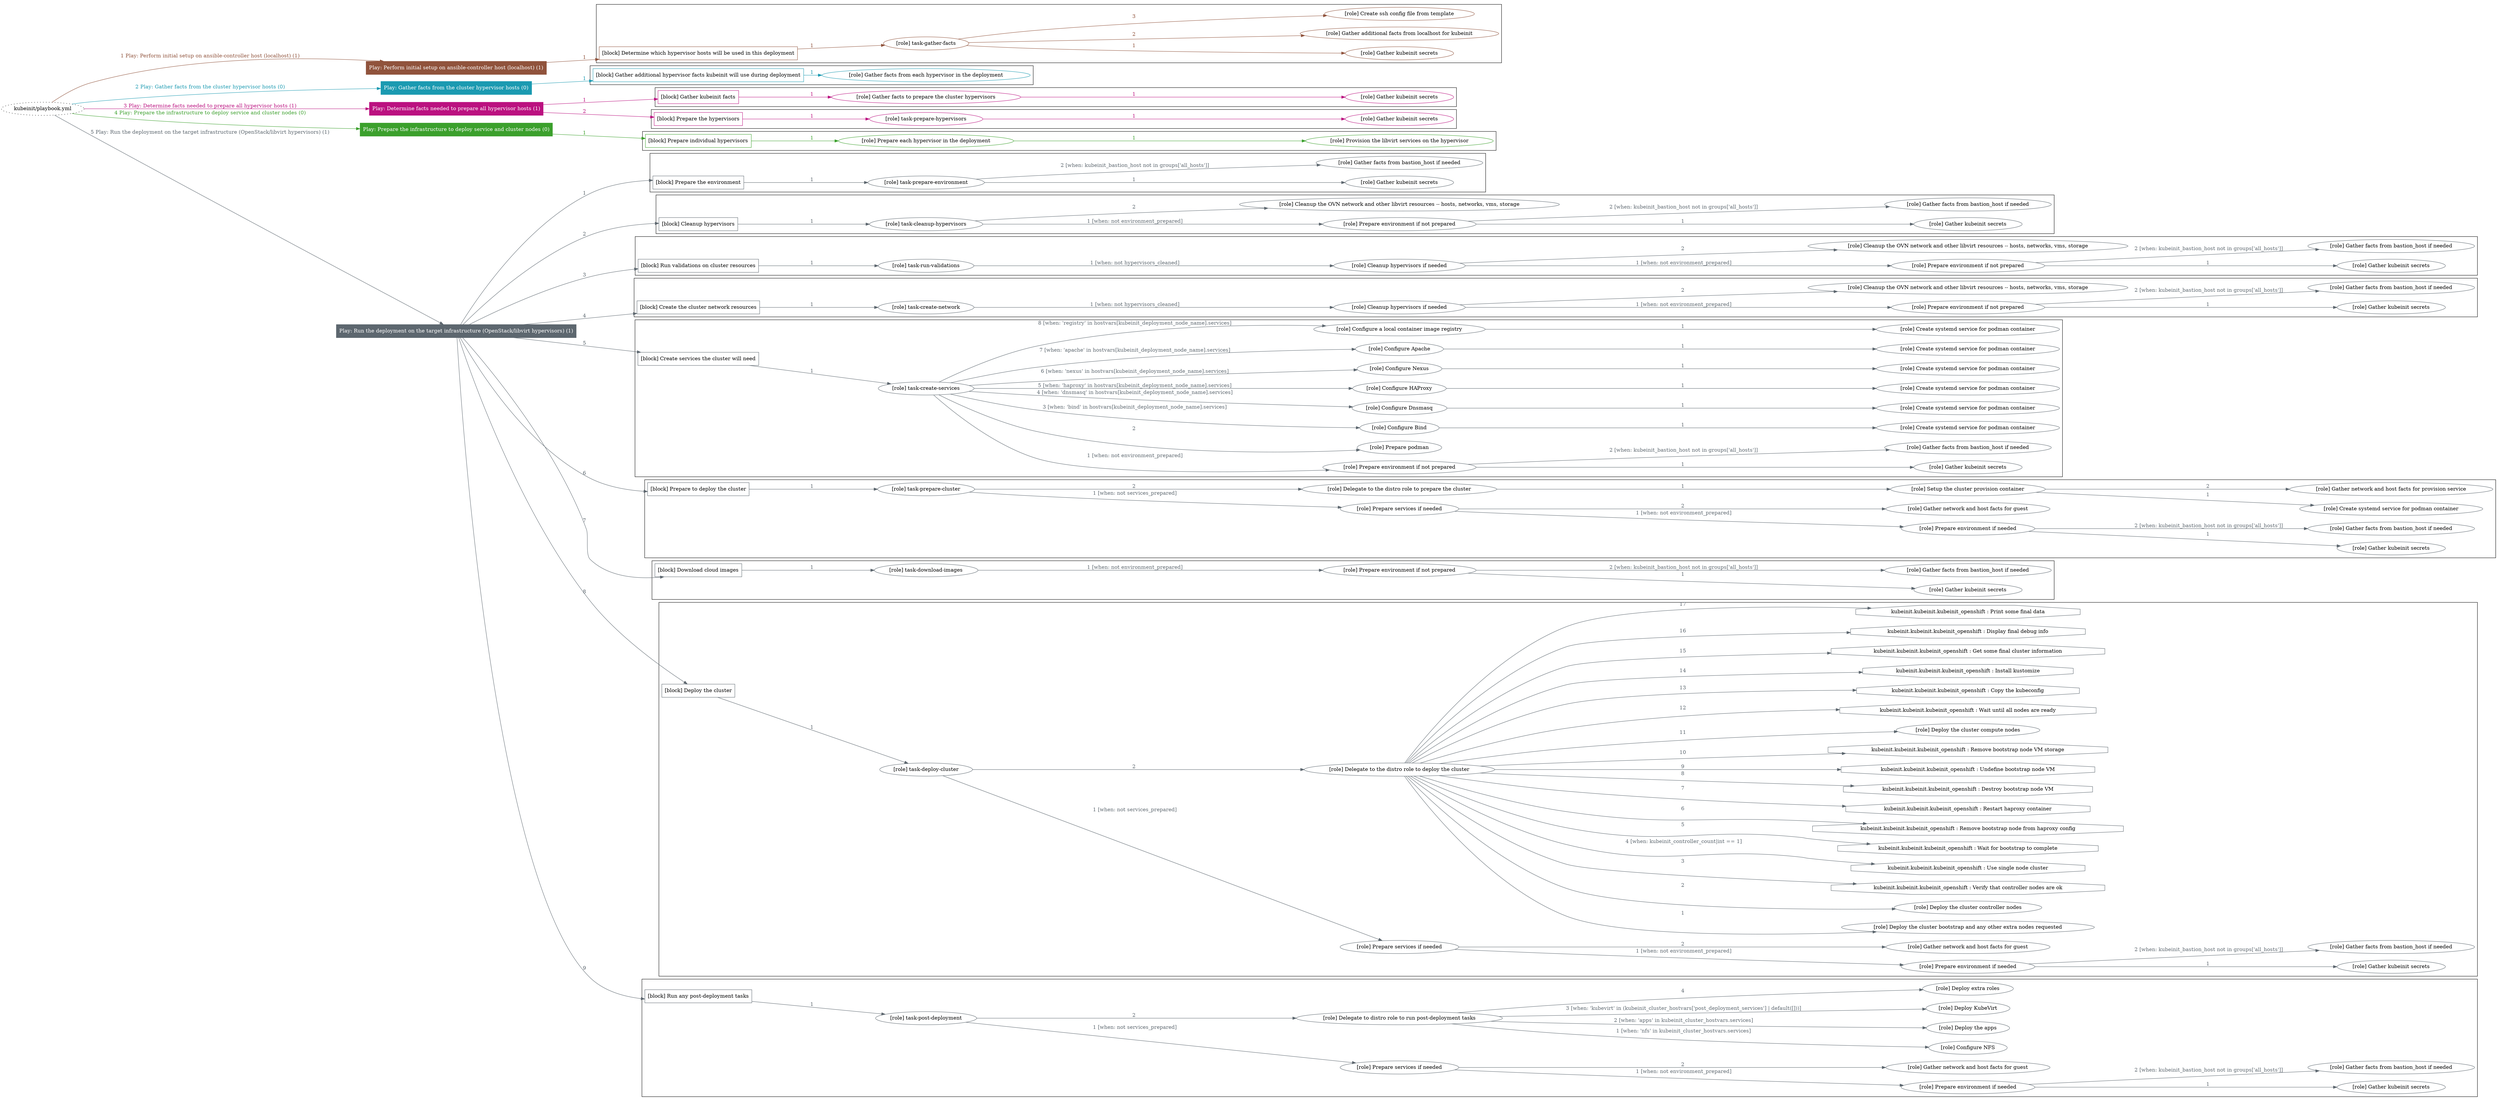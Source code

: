 digraph {
	graph [concentrate=true ordering=in rankdir=LR ratio=fill]
	edge [esep=5 sep=10]
	"kubeinit/playbook.yml" [URL="/home/runner/work/kubeinit/kubeinit/kubeinit/playbook.yml" id=playbook_227fbdc1 style=dotted]
	"kubeinit/playbook.yml" -> play_e413b04a [label="1 Play: Perform initial setup on ansible-controller host (localhost) (1)" color="#90533c" fontcolor="#90533c" id=edge_play_e413b04a labeltooltip="1 Play: Perform initial setup on ansible-controller host (localhost) (1)" tooltip="1 Play: Perform initial setup on ansible-controller host (localhost) (1)"]
	subgraph "Play: Perform initial setup on ansible-controller host (localhost) (1)" {
		play_e413b04a [label="Play: Perform initial setup on ansible-controller host (localhost) (1)" URL="/home/runner/work/kubeinit/kubeinit/kubeinit/playbook.yml" color="#90533c" fontcolor="#ffffff" id=play_e413b04a shape=box style=filled tooltip=localhost]
		play_e413b04a -> block_ab6acce7 [label=1 color="#90533c" fontcolor="#90533c" id=edge_block_ab6acce7 labeltooltip=1 tooltip=1]
		subgraph cluster_block_ab6acce7 {
			block_ab6acce7 [label="[block] Determine which hypervisor hosts will be used in this deployment" URL="/home/runner/work/kubeinit/kubeinit/kubeinit/playbook.yml" color="#90533c" id=block_ab6acce7 labeltooltip="Determine which hypervisor hosts will be used in this deployment" shape=box tooltip="Determine which hypervisor hosts will be used in this deployment"]
			block_ab6acce7 -> role_35bc90d8 [label="1 " color="#90533c" fontcolor="#90533c" id=edge_role_35bc90d8 labeltooltip="1 " tooltip="1 "]
			subgraph "task-gather-facts" {
				role_35bc90d8 [label="[role] task-gather-facts" URL="/home/runner/work/kubeinit/kubeinit/kubeinit/playbook.yml" color="#90533c" id=role_35bc90d8 tooltip="task-gather-facts"]
				role_35bc90d8 -> role_0b58fccf [label="1 " color="#90533c" fontcolor="#90533c" id=edge_role_0b58fccf labeltooltip="1 " tooltip="1 "]
				subgraph "Gather kubeinit secrets" {
					role_0b58fccf [label="[role] Gather kubeinit secrets" URL="/home/runner/.ansible/collections/ansible_collections/kubeinit/kubeinit/roles/kubeinit_prepare/tasks/build_hypervisors_group.yml" color="#90533c" id=role_0b58fccf tooltip="Gather kubeinit secrets"]
				}
				role_35bc90d8 -> role_c66c34bf [label="2 " color="#90533c" fontcolor="#90533c" id=edge_role_c66c34bf labeltooltip="2 " tooltip="2 "]
				subgraph "Gather additional facts from localhost for kubeinit" {
					role_c66c34bf [label="[role] Gather additional facts from localhost for kubeinit" URL="/home/runner/.ansible/collections/ansible_collections/kubeinit/kubeinit/roles/kubeinit_prepare/tasks/build_hypervisors_group.yml" color="#90533c" id=role_c66c34bf tooltip="Gather additional facts from localhost for kubeinit"]
				}
				role_35bc90d8 -> role_68f49c54 [label="3 " color="#90533c" fontcolor="#90533c" id=edge_role_68f49c54 labeltooltip="3 " tooltip="3 "]
				subgraph "Create ssh config file from template" {
					role_68f49c54 [label="[role] Create ssh config file from template" URL="/home/runner/.ansible/collections/ansible_collections/kubeinit/kubeinit/roles/kubeinit_prepare/tasks/build_hypervisors_group.yml" color="#90533c" id=role_68f49c54 tooltip="Create ssh config file from template"]
				}
			}
		}
	}
	"kubeinit/playbook.yml" -> play_0fd1bd2c [label="2 Play: Gather facts from the cluster hypervisor hosts (0)" color="#1b9ab1" fontcolor="#1b9ab1" id=edge_play_0fd1bd2c labeltooltip="2 Play: Gather facts from the cluster hypervisor hosts (0)" tooltip="2 Play: Gather facts from the cluster hypervisor hosts (0)"]
	subgraph "Play: Gather facts from the cluster hypervisor hosts (0)" {
		play_0fd1bd2c [label="Play: Gather facts from the cluster hypervisor hosts (0)" URL="/home/runner/work/kubeinit/kubeinit/kubeinit/playbook.yml" color="#1b9ab1" fontcolor="#ffffff" id=play_0fd1bd2c shape=box style=filled tooltip="Play: Gather facts from the cluster hypervisor hosts (0)"]
		play_0fd1bd2c -> block_39a548b7 [label=1 color="#1b9ab1" fontcolor="#1b9ab1" id=edge_block_39a548b7 labeltooltip=1 tooltip=1]
		subgraph cluster_block_39a548b7 {
			block_39a548b7 [label="[block] Gather additional hypervisor facts kubeinit will use during deployment" URL="/home/runner/work/kubeinit/kubeinit/kubeinit/playbook.yml" color="#1b9ab1" id=block_39a548b7 labeltooltip="Gather additional hypervisor facts kubeinit will use during deployment" shape=box tooltip="Gather additional hypervisor facts kubeinit will use during deployment"]
			block_39a548b7 -> role_f97c8c2d [label="1 " color="#1b9ab1" fontcolor="#1b9ab1" id=edge_role_f97c8c2d labeltooltip="1 " tooltip="1 "]
			subgraph "Gather facts from each hypervisor in the deployment" {
				role_f97c8c2d [label="[role] Gather facts from each hypervisor in the deployment" URL="/home/runner/work/kubeinit/kubeinit/kubeinit/playbook.yml" color="#1b9ab1" id=role_f97c8c2d tooltip="Gather facts from each hypervisor in the deployment"]
			}
		}
	}
	"kubeinit/playbook.yml" -> play_d9fb5be8 [label="3 Play: Determine facts needed to prepare all hypervisor hosts (1)" color="#bb1180" fontcolor="#bb1180" id=edge_play_d9fb5be8 labeltooltip="3 Play: Determine facts needed to prepare all hypervisor hosts (1)" tooltip="3 Play: Determine facts needed to prepare all hypervisor hosts (1)"]
	subgraph "Play: Determine facts needed to prepare all hypervisor hosts (1)" {
		play_d9fb5be8 [label="Play: Determine facts needed to prepare all hypervisor hosts (1)" URL="/home/runner/work/kubeinit/kubeinit/kubeinit/playbook.yml" color="#bb1180" fontcolor="#ffffff" id=play_d9fb5be8 shape=box style=filled tooltip=localhost]
		play_d9fb5be8 -> block_b47b6a6d [label=1 color="#bb1180" fontcolor="#bb1180" id=edge_block_b47b6a6d labeltooltip=1 tooltip=1]
		subgraph cluster_block_b47b6a6d {
			block_b47b6a6d [label="[block] Gather kubeinit facts" URL="/home/runner/work/kubeinit/kubeinit/kubeinit/playbook.yml" color="#bb1180" id=block_b47b6a6d labeltooltip="Gather kubeinit facts" shape=box tooltip="Gather kubeinit facts"]
			block_b47b6a6d -> role_b237c9c2 [label="1 " color="#bb1180" fontcolor="#bb1180" id=edge_role_b237c9c2 labeltooltip="1 " tooltip="1 "]
			subgraph "Gather facts to prepare the cluster hypervisors" {
				role_b237c9c2 [label="[role] Gather facts to prepare the cluster hypervisors" URL="/home/runner/work/kubeinit/kubeinit/kubeinit/playbook.yml" color="#bb1180" id=role_b237c9c2 tooltip="Gather facts to prepare the cluster hypervisors"]
				role_b237c9c2 -> role_1ef8b5c4 [label="1 " color="#bb1180" fontcolor="#bb1180" id=edge_role_1ef8b5c4 labeltooltip="1 " tooltip="1 "]
				subgraph "Gather kubeinit secrets" {
					role_1ef8b5c4 [label="[role] Gather kubeinit secrets" URL="/home/runner/.ansible/collections/ansible_collections/kubeinit/kubeinit/roles/kubeinit_prepare/tasks/gather_kubeinit_facts.yml" color="#bb1180" id=role_1ef8b5c4 tooltip="Gather kubeinit secrets"]
				}
			}
		}
		play_d9fb5be8 -> block_770cb646 [label=2 color="#bb1180" fontcolor="#bb1180" id=edge_block_770cb646 labeltooltip=2 tooltip=2]
		subgraph cluster_block_770cb646 {
			block_770cb646 [label="[block] Prepare the hypervisors" URL="/home/runner/work/kubeinit/kubeinit/kubeinit/playbook.yml" color="#bb1180" id=block_770cb646 labeltooltip="Prepare the hypervisors" shape=box tooltip="Prepare the hypervisors"]
			block_770cb646 -> role_9e2f880f [label="1 " color="#bb1180" fontcolor="#bb1180" id=edge_role_9e2f880f labeltooltip="1 " tooltip="1 "]
			subgraph "task-prepare-hypervisors" {
				role_9e2f880f [label="[role] task-prepare-hypervisors" URL="/home/runner/work/kubeinit/kubeinit/kubeinit/playbook.yml" color="#bb1180" id=role_9e2f880f tooltip="task-prepare-hypervisors"]
				role_9e2f880f -> role_998ba452 [label="1 " color="#bb1180" fontcolor="#bb1180" id=edge_role_998ba452 labeltooltip="1 " tooltip="1 "]
				subgraph "Gather kubeinit secrets" {
					role_998ba452 [label="[role] Gather kubeinit secrets" URL="/home/runner/.ansible/collections/ansible_collections/kubeinit/kubeinit/roles/kubeinit_prepare/tasks/gather_kubeinit_facts.yml" color="#bb1180" id=role_998ba452 tooltip="Gather kubeinit secrets"]
				}
			}
		}
	}
	"kubeinit/playbook.yml" -> play_73b1bde6 [label="4 Play: Prepare the infrastructure to deploy service and cluster nodes (0)" color="#3ba02c" fontcolor="#3ba02c" id=edge_play_73b1bde6 labeltooltip="4 Play: Prepare the infrastructure to deploy service and cluster nodes (0)" tooltip="4 Play: Prepare the infrastructure to deploy service and cluster nodes (0)"]
	subgraph "Play: Prepare the infrastructure to deploy service and cluster nodes (0)" {
		play_73b1bde6 [label="Play: Prepare the infrastructure to deploy service and cluster nodes (0)" URL="/home/runner/work/kubeinit/kubeinit/kubeinit/playbook.yml" color="#3ba02c" fontcolor="#ffffff" id=play_73b1bde6 shape=box style=filled tooltip="Play: Prepare the infrastructure to deploy service and cluster nodes (0)"]
		play_73b1bde6 -> block_6f51eeed [label=1 color="#3ba02c" fontcolor="#3ba02c" id=edge_block_6f51eeed labeltooltip=1 tooltip=1]
		subgraph cluster_block_6f51eeed {
			block_6f51eeed [label="[block] Prepare individual hypervisors" URL="/home/runner/work/kubeinit/kubeinit/kubeinit/playbook.yml" color="#3ba02c" id=block_6f51eeed labeltooltip="Prepare individual hypervisors" shape=box tooltip="Prepare individual hypervisors"]
			block_6f51eeed -> role_8f62854b [label="1 " color="#3ba02c" fontcolor="#3ba02c" id=edge_role_8f62854b labeltooltip="1 " tooltip="1 "]
			subgraph "Prepare each hypervisor in the deployment" {
				role_8f62854b [label="[role] Prepare each hypervisor in the deployment" URL="/home/runner/work/kubeinit/kubeinit/kubeinit/playbook.yml" color="#3ba02c" id=role_8f62854b tooltip="Prepare each hypervisor in the deployment"]
				role_8f62854b -> role_c379f13a [label="1 " color="#3ba02c" fontcolor="#3ba02c" id=edge_role_c379f13a labeltooltip="1 " tooltip="1 "]
				subgraph "Provision the libvirt services on the hypervisor" {
					role_c379f13a [label="[role] Provision the libvirt services on the hypervisor" URL="/home/runner/.ansible/collections/ansible_collections/kubeinit/kubeinit/roles/kubeinit_prepare/tasks/prepare_hypervisor.yml" color="#3ba02c" id=role_c379f13a tooltip="Provision the libvirt services on the hypervisor"]
				}
			}
		}
	}
	"kubeinit/playbook.yml" -> play_1daec3b2 [label="5 Play: Run the deployment on the target infrastructure (OpenStack/libvirt hypervisors) (1)" color="#5d676f" fontcolor="#5d676f" id=edge_play_1daec3b2 labeltooltip="5 Play: Run the deployment on the target infrastructure (OpenStack/libvirt hypervisors) (1)" tooltip="5 Play: Run the deployment on the target infrastructure (OpenStack/libvirt hypervisors) (1)"]
	subgraph "Play: Run the deployment on the target infrastructure (OpenStack/libvirt hypervisors) (1)" {
		play_1daec3b2 [label="Play: Run the deployment on the target infrastructure (OpenStack/libvirt hypervisors) (1)" URL="/home/runner/work/kubeinit/kubeinit/kubeinit/playbook.yml" color="#5d676f" fontcolor="#ffffff" id=play_1daec3b2 shape=box style=filled tooltip=localhost]
		play_1daec3b2 -> block_c1528743 [label=1 color="#5d676f" fontcolor="#5d676f" id=edge_block_c1528743 labeltooltip=1 tooltip=1]
		subgraph cluster_block_c1528743 {
			block_c1528743 [label="[block] Prepare the environment" URL="/home/runner/work/kubeinit/kubeinit/kubeinit/playbook.yml" color="#5d676f" id=block_c1528743 labeltooltip="Prepare the environment" shape=box tooltip="Prepare the environment"]
			block_c1528743 -> role_fd0b6674 [label="1 " color="#5d676f" fontcolor="#5d676f" id=edge_role_fd0b6674 labeltooltip="1 " tooltip="1 "]
			subgraph "task-prepare-environment" {
				role_fd0b6674 [label="[role] task-prepare-environment" URL="/home/runner/work/kubeinit/kubeinit/kubeinit/playbook.yml" color="#5d676f" id=role_fd0b6674 tooltip="task-prepare-environment"]
				role_fd0b6674 -> role_b05a0c28 [label="1 " color="#5d676f" fontcolor="#5d676f" id=edge_role_b05a0c28 labeltooltip="1 " tooltip="1 "]
				subgraph "Gather kubeinit secrets" {
					role_b05a0c28 [label="[role] Gather kubeinit secrets" URL="/home/runner/.ansible/collections/ansible_collections/kubeinit/kubeinit/roles/kubeinit_prepare/tasks/gather_kubeinit_facts.yml" color="#5d676f" id=role_b05a0c28 tooltip="Gather kubeinit secrets"]
				}
				role_fd0b6674 -> role_5b414684 [label="2 [when: kubeinit_bastion_host not in groups['all_hosts']]" color="#5d676f" fontcolor="#5d676f" id=edge_role_5b414684 labeltooltip="2 [when: kubeinit_bastion_host not in groups['all_hosts']]" tooltip="2 [when: kubeinit_bastion_host not in groups['all_hosts']]"]
				subgraph "Gather facts from bastion_host if needed" {
					role_5b414684 [label="[role] Gather facts from bastion_host if needed" URL="/home/runner/.ansible/collections/ansible_collections/kubeinit/kubeinit/roles/kubeinit_prepare/tasks/main.yml" color="#5d676f" id=role_5b414684 tooltip="Gather facts from bastion_host if needed"]
				}
			}
		}
		play_1daec3b2 -> block_2a4004e1 [label=2 color="#5d676f" fontcolor="#5d676f" id=edge_block_2a4004e1 labeltooltip=2 tooltip=2]
		subgraph cluster_block_2a4004e1 {
			block_2a4004e1 [label="[block] Cleanup hypervisors" URL="/home/runner/work/kubeinit/kubeinit/kubeinit/playbook.yml" color="#5d676f" id=block_2a4004e1 labeltooltip="Cleanup hypervisors" shape=box tooltip="Cleanup hypervisors"]
			block_2a4004e1 -> role_66b7987f [label="1 " color="#5d676f" fontcolor="#5d676f" id=edge_role_66b7987f labeltooltip="1 " tooltip="1 "]
			subgraph "task-cleanup-hypervisors" {
				role_66b7987f [label="[role] task-cleanup-hypervisors" URL="/home/runner/work/kubeinit/kubeinit/kubeinit/playbook.yml" color="#5d676f" id=role_66b7987f tooltip="task-cleanup-hypervisors"]
				role_66b7987f -> role_cf3889be [label="1 [when: not environment_prepared]" color="#5d676f" fontcolor="#5d676f" id=edge_role_cf3889be labeltooltip="1 [when: not environment_prepared]" tooltip="1 [when: not environment_prepared]"]
				subgraph "Prepare environment if not prepared" {
					role_cf3889be [label="[role] Prepare environment if not prepared" URL="/home/runner/.ansible/collections/ansible_collections/kubeinit/kubeinit/roles/kubeinit_libvirt/tasks/cleanup_hypervisors.yml" color="#5d676f" id=role_cf3889be tooltip="Prepare environment if not prepared"]
					role_cf3889be -> role_e86301a3 [label="1 " color="#5d676f" fontcolor="#5d676f" id=edge_role_e86301a3 labeltooltip="1 " tooltip="1 "]
					subgraph "Gather kubeinit secrets" {
						role_e86301a3 [label="[role] Gather kubeinit secrets" URL="/home/runner/.ansible/collections/ansible_collections/kubeinit/kubeinit/roles/kubeinit_prepare/tasks/gather_kubeinit_facts.yml" color="#5d676f" id=role_e86301a3 tooltip="Gather kubeinit secrets"]
					}
					role_cf3889be -> role_45b3df8c [label="2 [when: kubeinit_bastion_host not in groups['all_hosts']]" color="#5d676f" fontcolor="#5d676f" id=edge_role_45b3df8c labeltooltip="2 [when: kubeinit_bastion_host not in groups['all_hosts']]" tooltip="2 [when: kubeinit_bastion_host not in groups['all_hosts']]"]
					subgraph "Gather facts from bastion_host if needed" {
						role_45b3df8c [label="[role] Gather facts from bastion_host if needed" URL="/home/runner/.ansible/collections/ansible_collections/kubeinit/kubeinit/roles/kubeinit_prepare/tasks/main.yml" color="#5d676f" id=role_45b3df8c tooltip="Gather facts from bastion_host if needed"]
					}
				}
				role_66b7987f -> role_397f451f [label="2 " color="#5d676f" fontcolor="#5d676f" id=edge_role_397f451f labeltooltip="2 " tooltip="2 "]
				subgraph "Cleanup the OVN network and other libvirt resources -- hosts, networks, vms, storage" {
					role_397f451f [label="[role] Cleanup the OVN network and other libvirt resources -- hosts, networks, vms, storage" URL="/home/runner/.ansible/collections/ansible_collections/kubeinit/kubeinit/roles/kubeinit_libvirt/tasks/cleanup_hypervisors.yml" color="#5d676f" id=role_397f451f tooltip="Cleanup the OVN network and other libvirt resources -- hosts, networks, vms, storage"]
				}
			}
		}
		play_1daec3b2 -> block_2506b4f3 [label=3 color="#5d676f" fontcolor="#5d676f" id=edge_block_2506b4f3 labeltooltip=3 tooltip=3]
		subgraph cluster_block_2506b4f3 {
			block_2506b4f3 [label="[block] Run validations on cluster resources" URL="/home/runner/work/kubeinit/kubeinit/kubeinit/playbook.yml" color="#5d676f" id=block_2506b4f3 labeltooltip="Run validations on cluster resources" shape=box tooltip="Run validations on cluster resources"]
			block_2506b4f3 -> role_a3e1e136 [label="1 " color="#5d676f" fontcolor="#5d676f" id=edge_role_a3e1e136 labeltooltip="1 " tooltip="1 "]
			subgraph "task-run-validations" {
				role_a3e1e136 [label="[role] task-run-validations" URL="/home/runner/work/kubeinit/kubeinit/kubeinit/playbook.yml" color="#5d676f" id=role_a3e1e136 tooltip="task-run-validations"]
				role_a3e1e136 -> role_4b3f60f8 [label="1 [when: not hypervisors_cleaned]" color="#5d676f" fontcolor="#5d676f" id=edge_role_4b3f60f8 labeltooltip="1 [when: not hypervisors_cleaned]" tooltip="1 [when: not hypervisors_cleaned]"]
				subgraph "Cleanup hypervisors if needed" {
					role_4b3f60f8 [label="[role] Cleanup hypervisors if needed" URL="/home/runner/.ansible/collections/ansible_collections/kubeinit/kubeinit/roles/kubeinit_validations/tasks/main.yml" color="#5d676f" id=role_4b3f60f8 tooltip="Cleanup hypervisors if needed"]
					role_4b3f60f8 -> role_e73ab9e8 [label="1 [when: not environment_prepared]" color="#5d676f" fontcolor="#5d676f" id=edge_role_e73ab9e8 labeltooltip="1 [when: not environment_prepared]" tooltip="1 [when: not environment_prepared]"]
					subgraph "Prepare environment if not prepared" {
						role_e73ab9e8 [label="[role] Prepare environment if not prepared" URL="/home/runner/.ansible/collections/ansible_collections/kubeinit/kubeinit/roles/kubeinit_libvirt/tasks/cleanup_hypervisors.yml" color="#5d676f" id=role_e73ab9e8 tooltip="Prepare environment if not prepared"]
						role_e73ab9e8 -> role_f567a179 [label="1 " color="#5d676f" fontcolor="#5d676f" id=edge_role_f567a179 labeltooltip="1 " tooltip="1 "]
						subgraph "Gather kubeinit secrets" {
							role_f567a179 [label="[role] Gather kubeinit secrets" URL="/home/runner/.ansible/collections/ansible_collections/kubeinit/kubeinit/roles/kubeinit_prepare/tasks/gather_kubeinit_facts.yml" color="#5d676f" id=role_f567a179 tooltip="Gather kubeinit secrets"]
						}
						role_e73ab9e8 -> role_049ec93e [label="2 [when: kubeinit_bastion_host not in groups['all_hosts']]" color="#5d676f" fontcolor="#5d676f" id=edge_role_049ec93e labeltooltip="2 [when: kubeinit_bastion_host not in groups['all_hosts']]" tooltip="2 [when: kubeinit_bastion_host not in groups['all_hosts']]"]
						subgraph "Gather facts from bastion_host if needed" {
							role_049ec93e [label="[role] Gather facts from bastion_host if needed" URL="/home/runner/.ansible/collections/ansible_collections/kubeinit/kubeinit/roles/kubeinit_prepare/tasks/main.yml" color="#5d676f" id=role_049ec93e tooltip="Gather facts from bastion_host if needed"]
						}
					}
					role_4b3f60f8 -> role_a6073fe3 [label="2 " color="#5d676f" fontcolor="#5d676f" id=edge_role_a6073fe3 labeltooltip="2 " tooltip="2 "]
					subgraph "Cleanup the OVN network and other libvirt resources -- hosts, networks, vms, storage" {
						role_a6073fe3 [label="[role] Cleanup the OVN network and other libvirt resources -- hosts, networks, vms, storage" URL="/home/runner/.ansible/collections/ansible_collections/kubeinit/kubeinit/roles/kubeinit_libvirt/tasks/cleanup_hypervisors.yml" color="#5d676f" id=role_a6073fe3 tooltip="Cleanup the OVN network and other libvirt resources -- hosts, networks, vms, storage"]
					}
				}
			}
		}
		play_1daec3b2 -> block_c454c2ac [label=4 color="#5d676f" fontcolor="#5d676f" id=edge_block_c454c2ac labeltooltip=4 tooltip=4]
		subgraph cluster_block_c454c2ac {
			block_c454c2ac [label="[block] Create the cluster network resources" URL="/home/runner/work/kubeinit/kubeinit/kubeinit/playbook.yml" color="#5d676f" id=block_c454c2ac labeltooltip="Create the cluster network resources" shape=box tooltip="Create the cluster network resources"]
			block_c454c2ac -> role_d95c8d7e [label="1 " color="#5d676f" fontcolor="#5d676f" id=edge_role_d95c8d7e labeltooltip="1 " tooltip="1 "]
			subgraph "task-create-network" {
				role_d95c8d7e [label="[role] task-create-network" URL="/home/runner/work/kubeinit/kubeinit/kubeinit/playbook.yml" color="#5d676f" id=role_d95c8d7e tooltip="task-create-network"]
				role_d95c8d7e -> role_698d223d [label="1 [when: not hypervisors_cleaned]" color="#5d676f" fontcolor="#5d676f" id=edge_role_698d223d labeltooltip="1 [when: not hypervisors_cleaned]" tooltip="1 [when: not hypervisors_cleaned]"]
				subgraph "Cleanup hypervisors if needed" {
					role_698d223d [label="[role] Cleanup hypervisors if needed" URL="/home/runner/.ansible/collections/ansible_collections/kubeinit/kubeinit/roles/kubeinit_libvirt/tasks/create_network.yml" color="#5d676f" id=role_698d223d tooltip="Cleanup hypervisors if needed"]
					role_698d223d -> role_3002c353 [label="1 [when: not environment_prepared]" color="#5d676f" fontcolor="#5d676f" id=edge_role_3002c353 labeltooltip="1 [when: not environment_prepared]" tooltip="1 [when: not environment_prepared]"]
					subgraph "Prepare environment if not prepared" {
						role_3002c353 [label="[role] Prepare environment if not prepared" URL="/home/runner/.ansible/collections/ansible_collections/kubeinit/kubeinit/roles/kubeinit_libvirt/tasks/cleanup_hypervisors.yml" color="#5d676f" id=role_3002c353 tooltip="Prepare environment if not prepared"]
						role_3002c353 -> role_ca07ba7d [label="1 " color="#5d676f" fontcolor="#5d676f" id=edge_role_ca07ba7d labeltooltip="1 " tooltip="1 "]
						subgraph "Gather kubeinit secrets" {
							role_ca07ba7d [label="[role] Gather kubeinit secrets" URL="/home/runner/.ansible/collections/ansible_collections/kubeinit/kubeinit/roles/kubeinit_prepare/tasks/gather_kubeinit_facts.yml" color="#5d676f" id=role_ca07ba7d tooltip="Gather kubeinit secrets"]
						}
						role_3002c353 -> role_b8e33030 [label="2 [when: kubeinit_bastion_host not in groups['all_hosts']]" color="#5d676f" fontcolor="#5d676f" id=edge_role_b8e33030 labeltooltip="2 [when: kubeinit_bastion_host not in groups['all_hosts']]" tooltip="2 [when: kubeinit_bastion_host not in groups['all_hosts']]"]
						subgraph "Gather facts from bastion_host if needed" {
							role_b8e33030 [label="[role] Gather facts from bastion_host if needed" URL="/home/runner/.ansible/collections/ansible_collections/kubeinit/kubeinit/roles/kubeinit_prepare/tasks/main.yml" color="#5d676f" id=role_b8e33030 tooltip="Gather facts from bastion_host if needed"]
						}
					}
					role_698d223d -> role_3b3fa497 [label="2 " color="#5d676f" fontcolor="#5d676f" id=edge_role_3b3fa497 labeltooltip="2 " tooltip="2 "]
					subgraph "Cleanup the OVN network and other libvirt resources -- hosts, networks, vms, storage" {
						role_3b3fa497 [label="[role] Cleanup the OVN network and other libvirt resources -- hosts, networks, vms, storage" URL="/home/runner/.ansible/collections/ansible_collections/kubeinit/kubeinit/roles/kubeinit_libvirt/tasks/cleanup_hypervisors.yml" color="#5d676f" id=role_3b3fa497 tooltip="Cleanup the OVN network and other libvirt resources -- hosts, networks, vms, storage"]
					}
				}
			}
		}
		play_1daec3b2 -> block_8f3c772a [label=5 color="#5d676f" fontcolor="#5d676f" id=edge_block_8f3c772a labeltooltip=5 tooltip=5]
		subgraph cluster_block_8f3c772a {
			block_8f3c772a [label="[block] Create services the cluster will need" URL="/home/runner/work/kubeinit/kubeinit/kubeinit/playbook.yml" color="#5d676f" id=block_8f3c772a labeltooltip="Create services the cluster will need" shape=box tooltip="Create services the cluster will need"]
			block_8f3c772a -> role_bd650fc3 [label="1 " color="#5d676f" fontcolor="#5d676f" id=edge_role_bd650fc3 labeltooltip="1 " tooltip="1 "]
			subgraph "task-create-services" {
				role_bd650fc3 [label="[role] task-create-services" URL="/home/runner/work/kubeinit/kubeinit/kubeinit/playbook.yml" color="#5d676f" id=role_bd650fc3 tooltip="task-create-services"]
				role_bd650fc3 -> role_4a28cadb [label="1 [when: not environment_prepared]" color="#5d676f" fontcolor="#5d676f" id=edge_role_4a28cadb labeltooltip="1 [when: not environment_prepared]" tooltip="1 [when: not environment_prepared]"]
				subgraph "Prepare environment if not prepared" {
					role_4a28cadb [label="[role] Prepare environment if not prepared" URL="/home/runner/.ansible/collections/ansible_collections/kubeinit/kubeinit/roles/kubeinit_services/tasks/main.yml" color="#5d676f" id=role_4a28cadb tooltip="Prepare environment if not prepared"]
					role_4a28cadb -> role_e231cd5c [label="1 " color="#5d676f" fontcolor="#5d676f" id=edge_role_e231cd5c labeltooltip="1 " tooltip="1 "]
					subgraph "Gather kubeinit secrets" {
						role_e231cd5c [label="[role] Gather kubeinit secrets" URL="/home/runner/.ansible/collections/ansible_collections/kubeinit/kubeinit/roles/kubeinit_prepare/tasks/gather_kubeinit_facts.yml" color="#5d676f" id=role_e231cd5c tooltip="Gather kubeinit secrets"]
					}
					role_4a28cadb -> role_62c2c207 [label="2 [when: kubeinit_bastion_host not in groups['all_hosts']]" color="#5d676f" fontcolor="#5d676f" id=edge_role_62c2c207 labeltooltip="2 [when: kubeinit_bastion_host not in groups['all_hosts']]" tooltip="2 [when: kubeinit_bastion_host not in groups['all_hosts']]"]
					subgraph "Gather facts from bastion_host if needed" {
						role_62c2c207 [label="[role] Gather facts from bastion_host if needed" URL="/home/runner/.ansible/collections/ansible_collections/kubeinit/kubeinit/roles/kubeinit_prepare/tasks/main.yml" color="#5d676f" id=role_62c2c207 tooltip="Gather facts from bastion_host if needed"]
					}
				}
				role_bd650fc3 -> role_d326ed67 [label="2 " color="#5d676f" fontcolor="#5d676f" id=edge_role_d326ed67 labeltooltip="2 " tooltip="2 "]
				subgraph "Prepare podman" {
					role_d326ed67 [label="[role] Prepare podman" URL="/home/runner/.ansible/collections/ansible_collections/kubeinit/kubeinit/roles/kubeinit_services/tasks/00_create_service_pod.yml" color="#5d676f" id=role_d326ed67 tooltip="Prepare podman"]
				}
				role_bd650fc3 -> role_fd67fdcd [label="3 [when: 'bind' in hostvars[kubeinit_deployment_node_name].services]" color="#5d676f" fontcolor="#5d676f" id=edge_role_fd67fdcd labeltooltip="3 [when: 'bind' in hostvars[kubeinit_deployment_node_name].services]" tooltip="3 [when: 'bind' in hostvars[kubeinit_deployment_node_name].services]"]
				subgraph "Configure Bind" {
					role_fd67fdcd [label="[role] Configure Bind" URL="/home/runner/.ansible/collections/ansible_collections/kubeinit/kubeinit/roles/kubeinit_services/tasks/start_services_containers.yml" color="#5d676f" id=role_fd67fdcd tooltip="Configure Bind"]
					role_fd67fdcd -> role_ab264a89 [label="1 " color="#5d676f" fontcolor="#5d676f" id=edge_role_ab264a89 labeltooltip="1 " tooltip="1 "]
					subgraph "Create systemd service for podman container" {
						role_ab264a89 [label="[role] Create systemd service for podman container" URL="/home/runner/.ansible/collections/ansible_collections/kubeinit/kubeinit/roles/kubeinit_bind/tasks/main.yml" color="#5d676f" id=role_ab264a89 tooltip="Create systemd service for podman container"]
					}
				}
				role_bd650fc3 -> role_ecd596a7 [label="4 [when: 'dnsmasq' in hostvars[kubeinit_deployment_node_name].services]" color="#5d676f" fontcolor="#5d676f" id=edge_role_ecd596a7 labeltooltip="4 [when: 'dnsmasq' in hostvars[kubeinit_deployment_node_name].services]" tooltip="4 [when: 'dnsmasq' in hostvars[kubeinit_deployment_node_name].services]"]
				subgraph "Configure Dnsmasq" {
					role_ecd596a7 [label="[role] Configure Dnsmasq" URL="/home/runner/.ansible/collections/ansible_collections/kubeinit/kubeinit/roles/kubeinit_services/tasks/start_services_containers.yml" color="#5d676f" id=role_ecd596a7 tooltip="Configure Dnsmasq"]
					role_ecd596a7 -> role_ba6c7afb [label="1 " color="#5d676f" fontcolor="#5d676f" id=edge_role_ba6c7afb labeltooltip="1 " tooltip="1 "]
					subgraph "Create systemd service for podman container" {
						role_ba6c7afb [label="[role] Create systemd service for podman container" URL="/home/runner/.ansible/collections/ansible_collections/kubeinit/kubeinit/roles/kubeinit_dnsmasq/tasks/main.yml" color="#5d676f" id=role_ba6c7afb tooltip="Create systemd service for podman container"]
					}
				}
				role_bd650fc3 -> role_e6fe9559 [label="5 [when: 'haproxy' in hostvars[kubeinit_deployment_node_name].services]" color="#5d676f" fontcolor="#5d676f" id=edge_role_e6fe9559 labeltooltip="5 [when: 'haproxy' in hostvars[kubeinit_deployment_node_name].services]" tooltip="5 [when: 'haproxy' in hostvars[kubeinit_deployment_node_name].services]"]
				subgraph "Configure HAProxy" {
					role_e6fe9559 [label="[role] Configure HAProxy" URL="/home/runner/.ansible/collections/ansible_collections/kubeinit/kubeinit/roles/kubeinit_services/tasks/start_services_containers.yml" color="#5d676f" id=role_e6fe9559 tooltip="Configure HAProxy"]
					role_e6fe9559 -> role_033ff93c [label="1 " color="#5d676f" fontcolor="#5d676f" id=edge_role_033ff93c labeltooltip="1 " tooltip="1 "]
					subgraph "Create systemd service for podman container" {
						role_033ff93c [label="[role] Create systemd service for podman container" URL="/home/runner/.ansible/collections/ansible_collections/kubeinit/kubeinit/roles/kubeinit_haproxy/tasks/main.yml" color="#5d676f" id=role_033ff93c tooltip="Create systemd service for podman container"]
					}
				}
				role_bd650fc3 -> role_5c15f598 [label="6 [when: 'nexus' in hostvars[kubeinit_deployment_node_name].services]" color="#5d676f" fontcolor="#5d676f" id=edge_role_5c15f598 labeltooltip="6 [when: 'nexus' in hostvars[kubeinit_deployment_node_name].services]" tooltip="6 [when: 'nexus' in hostvars[kubeinit_deployment_node_name].services]"]
				subgraph "Configure Nexus" {
					role_5c15f598 [label="[role] Configure Nexus" URL="/home/runner/.ansible/collections/ansible_collections/kubeinit/kubeinit/roles/kubeinit_services/tasks/start_services_containers.yml" color="#5d676f" id=role_5c15f598 tooltip="Configure Nexus"]
					role_5c15f598 -> role_4ca96315 [label="1 " color="#5d676f" fontcolor="#5d676f" id=edge_role_4ca96315 labeltooltip="1 " tooltip="1 "]
					subgraph "Create systemd service for podman container" {
						role_4ca96315 [label="[role] Create systemd service for podman container" URL="/home/runner/.ansible/collections/ansible_collections/kubeinit/kubeinit/roles/kubeinit_nexus/tasks/main.yml" color="#5d676f" id=role_4ca96315 tooltip="Create systemd service for podman container"]
					}
				}
				role_bd650fc3 -> role_a94b8bfa [label="7 [when: 'apache' in hostvars[kubeinit_deployment_node_name].services]" color="#5d676f" fontcolor="#5d676f" id=edge_role_a94b8bfa labeltooltip="7 [when: 'apache' in hostvars[kubeinit_deployment_node_name].services]" tooltip="7 [when: 'apache' in hostvars[kubeinit_deployment_node_name].services]"]
				subgraph "Configure Apache" {
					role_a94b8bfa [label="[role] Configure Apache" URL="/home/runner/.ansible/collections/ansible_collections/kubeinit/kubeinit/roles/kubeinit_services/tasks/start_services_containers.yml" color="#5d676f" id=role_a94b8bfa tooltip="Configure Apache"]
					role_a94b8bfa -> role_c15d4f0f [label="1 " color="#5d676f" fontcolor="#5d676f" id=edge_role_c15d4f0f labeltooltip="1 " tooltip="1 "]
					subgraph "Create systemd service for podman container" {
						role_c15d4f0f [label="[role] Create systemd service for podman container" URL="/home/runner/.ansible/collections/ansible_collections/kubeinit/kubeinit/roles/kubeinit_apache/tasks/main.yml" color="#5d676f" id=role_c15d4f0f tooltip="Create systemd service for podman container"]
					}
				}
				role_bd650fc3 -> role_9e4ea144 [label="8 [when: 'registry' in hostvars[kubeinit_deployment_node_name].services]" color="#5d676f" fontcolor="#5d676f" id=edge_role_9e4ea144 labeltooltip="8 [when: 'registry' in hostvars[kubeinit_deployment_node_name].services]" tooltip="8 [when: 'registry' in hostvars[kubeinit_deployment_node_name].services]"]
				subgraph "Configure a local container image registry" {
					role_9e4ea144 [label="[role] Configure a local container image registry" URL="/home/runner/.ansible/collections/ansible_collections/kubeinit/kubeinit/roles/kubeinit_services/tasks/start_services_containers.yml" color="#5d676f" id=role_9e4ea144 tooltip="Configure a local container image registry"]
					role_9e4ea144 -> role_44a8eaf2 [label="1 " color="#5d676f" fontcolor="#5d676f" id=edge_role_44a8eaf2 labeltooltip="1 " tooltip="1 "]
					subgraph "Create systemd service for podman container" {
						role_44a8eaf2 [label="[role] Create systemd service for podman container" URL="/home/runner/.ansible/collections/ansible_collections/kubeinit/kubeinit/roles/kubeinit_registry/tasks/main.yml" color="#5d676f" id=role_44a8eaf2 tooltip="Create systemd service for podman container"]
					}
				}
			}
		}
		play_1daec3b2 -> block_e2c060c3 [label=6 color="#5d676f" fontcolor="#5d676f" id=edge_block_e2c060c3 labeltooltip=6 tooltip=6]
		subgraph cluster_block_e2c060c3 {
			block_e2c060c3 [label="[block] Prepare to deploy the cluster" URL="/home/runner/work/kubeinit/kubeinit/kubeinit/playbook.yml" color="#5d676f" id=block_e2c060c3 labeltooltip="Prepare to deploy the cluster" shape=box tooltip="Prepare to deploy the cluster"]
			block_e2c060c3 -> role_5fe46c2a [label="1 " color="#5d676f" fontcolor="#5d676f" id=edge_role_5fe46c2a labeltooltip="1 " tooltip="1 "]
			subgraph "task-prepare-cluster" {
				role_5fe46c2a [label="[role] task-prepare-cluster" URL="/home/runner/work/kubeinit/kubeinit/kubeinit/playbook.yml" color="#5d676f" id=role_5fe46c2a tooltip="task-prepare-cluster"]
				role_5fe46c2a -> role_517da870 [label="1 [when: not services_prepared]" color="#5d676f" fontcolor="#5d676f" id=edge_role_517da870 labeltooltip="1 [when: not services_prepared]" tooltip="1 [when: not services_prepared]"]
				subgraph "Prepare services if needed" {
					role_517da870 [label="[role] Prepare services if needed" URL="/home/runner/.ansible/collections/ansible_collections/kubeinit/kubeinit/roles/kubeinit_prepare/tasks/prepare_cluster.yml" color="#5d676f" id=role_517da870 tooltip="Prepare services if needed"]
					role_517da870 -> role_b2e2a031 [label="1 [when: not environment_prepared]" color="#5d676f" fontcolor="#5d676f" id=edge_role_b2e2a031 labeltooltip="1 [when: not environment_prepared]" tooltip="1 [when: not environment_prepared]"]
					subgraph "Prepare environment if needed" {
						role_b2e2a031 [label="[role] Prepare environment if needed" URL="/home/runner/.ansible/collections/ansible_collections/kubeinit/kubeinit/roles/kubeinit_services/tasks/prepare_services.yml" color="#5d676f" id=role_b2e2a031 tooltip="Prepare environment if needed"]
						role_b2e2a031 -> role_5ac21e49 [label="1 " color="#5d676f" fontcolor="#5d676f" id=edge_role_5ac21e49 labeltooltip="1 " tooltip="1 "]
						subgraph "Gather kubeinit secrets" {
							role_5ac21e49 [label="[role] Gather kubeinit secrets" URL="/home/runner/.ansible/collections/ansible_collections/kubeinit/kubeinit/roles/kubeinit_prepare/tasks/gather_kubeinit_facts.yml" color="#5d676f" id=role_5ac21e49 tooltip="Gather kubeinit secrets"]
						}
						role_b2e2a031 -> role_f19f9a61 [label="2 [when: kubeinit_bastion_host not in groups['all_hosts']]" color="#5d676f" fontcolor="#5d676f" id=edge_role_f19f9a61 labeltooltip="2 [when: kubeinit_bastion_host not in groups['all_hosts']]" tooltip="2 [when: kubeinit_bastion_host not in groups['all_hosts']]"]
						subgraph "Gather facts from bastion_host if needed" {
							role_f19f9a61 [label="[role] Gather facts from bastion_host if needed" URL="/home/runner/.ansible/collections/ansible_collections/kubeinit/kubeinit/roles/kubeinit_prepare/tasks/main.yml" color="#5d676f" id=role_f19f9a61 tooltip="Gather facts from bastion_host if needed"]
						}
					}
					role_517da870 -> role_f2a3c933 [label="2 " color="#5d676f" fontcolor="#5d676f" id=edge_role_f2a3c933 labeltooltip="2 " tooltip="2 "]
					subgraph "Gather network and host facts for guest" {
						role_f2a3c933 [label="[role] Gather network and host facts for guest" URL="/home/runner/.ansible/collections/ansible_collections/kubeinit/kubeinit/roles/kubeinit_services/tasks/prepare_services.yml" color="#5d676f" id=role_f2a3c933 tooltip="Gather network and host facts for guest"]
					}
				}
				role_5fe46c2a -> role_e83dd583 [label="2 " color="#5d676f" fontcolor="#5d676f" id=edge_role_e83dd583 labeltooltip="2 " tooltip="2 "]
				subgraph "Delegate to the distro role to prepare the cluster" {
					role_e83dd583 [label="[role] Delegate to the distro role to prepare the cluster" URL="/home/runner/.ansible/collections/ansible_collections/kubeinit/kubeinit/roles/kubeinit_prepare/tasks/prepare_cluster.yml" color="#5d676f" id=role_e83dd583 tooltip="Delegate to the distro role to prepare the cluster"]
					role_e83dd583 -> role_91729e2b [label="1 " color="#5d676f" fontcolor="#5d676f" id=edge_role_91729e2b labeltooltip="1 " tooltip="1 "]
					subgraph "Setup the cluster provision container" {
						role_91729e2b [label="[role] Setup the cluster provision container" URL="/home/runner/.ansible/collections/ansible_collections/kubeinit/kubeinit/roles/kubeinit_openshift/tasks/prepare_cluster.yml" color="#5d676f" id=role_91729e2b tooltip="Setup the cluster provision container"]
						role_91729e2b -> role_a8526f7f [label="1 " color="#5d676f" fontcolor="#5d676f" id=edge_role_a8526f7f labeltooltip="1 " tooltip="1 "]
						subgraph "Create systemd service for podman container" {
							role_a8526f7f [label="[role] Create systemd service for podman container" URL="/home/runner/.ansible/collections/ansible_collections/kubeinit/kubeinit/roles/kubeinit_services/tasks/create_provision_container.yml" color="#5d676f" id=role_a8526f7f tooltip="Create systemd service for podman container"]
						}
						role_91729e2b -> role_8dcb43d8 [label="2 " color="#5d676f" fontcolor="#5d676f" id=edge_role_8dcb43d8 labeltooltip="2 " tooltip="2 "]
						subgraph "Gather network and host facts for provision service" {
							role_8dcb43d8 [label="[role] Gather network and host facts for provision service" URL="/home/runner/.ansible/collections/ansible_collections/kubeinit/kubeinit/roles/kubeinit_services/tasks/create_provision_container.yml" color="#5d676f" id=role_8dcb43d8 tooltip="Gather network and host facts for provision service"]
						}
					}
				}
			}
		}
		play_1daec3b2 -> block_e1740b20 [label=7 color="#5d676f" fontcolor="#5d676f" id=edge_block_e1740b20 labeltooltip=7 tooltip=7]
		subgraph cluster_block_e1740b20 {
			block_e1740b20 [label="[block] Download cloud images" URL="/home/runner/work/kubeinit/kubeinit/kubeinit/playbook.yml" color="#5d676f" id=block_e1740b20 labeltooltip="Download cloud images" shape=box tooltip="Download cloud images"]
			block_e1740b20 -> role_687b6ab2 [label="1 " color="#5d676f" fontcolor="#5d676f" id=edge_role_687b6ab2 labeltooltip="1 " tooltip="1 "]
			subgraph "task-download-images" {
				role_687b6ab2 [label="[role] task-download-images" URL="/home/runner/work/kubeinit/kubeinit/kubeinit/playbook.yml" color="#5d676f" id=role_687b6ab2 tooltip="task-download-images"]
				role_687b6ab2 -> role_3061c995 [label="1 [when: not environment_prepared]" color="#5d676f" fontcolor="#5d676f" id=edge_role_3061c995 labeltooltip="1 [when: not environment_prepared]" tooltip="1 [when: not environment_prepared]"]
				subgraph "Prepare environment if not prepared" {
					role_3061c995 [label="[role] Prepare environment if not prepared" URL="/home/runner/.ansible/collections/ansible_collections/kubeinit/kubeinit/roles/kubeinit_libvirt/tasks/download_cloud_images.yml" color="#5d676f" id=role_3061c995 tooltip="Prepare environment if not prepared"]
					role_3061c995 -> role_4575c7b4 [label="1 " color="#5d676f" fontcolor="#5d676f" id=edge_role_4575c7b4 labeltooltip="1 " tooltip="1 "]
					subgraph "Gather kubeinit secrets" {
						role_4575c7b4 [label="[role] Gather kubeinit secrets" URL="/home/runner/.ansible/collections/ansible_collections/kubeinit/kubeinit/roles/kubeinit_prepare/tasks/gather_kubeinit_facts.yml" color="#5d676f" id=role_4575c7b4 tooltip="Gather kubeinit secrets"]
					}
					role_3061c995 -> role_5e67af9f [label="2 [when: kubeinit_bastion_host not in groups['all_hosts']]" color="#5d676f" fontcolor="#5d676f" id=edge_role_5e67af9f labeltooltip="2 [when: kubeinit_bastion_host not in groups['all_hosts']]" tooltip="2 [when: kubeinit_bastion_host not in groups['all_hosts']]"]
					subgraph "Gather facts from bastion_host if needed" {
						role_5e67af9f [label="[role] Gather facts from bastion_host if needed" URL="/home/runner/.ansible/collections/ansible_collections/kubeinit/kubeinit/roles/kubeinit_prepare/tasks/main.yml" color="#5d676f" id=role_5e67af9f tooltip="Gather facts from bastion_host if needed"]
					}
				}
			}
		}
		play_1daec3b2 -> block_b9d6f0b4 [label=8 color="#5d676f" fontcolor="#5d676f" id=edge_block_b9d6f0b4 labeltooltip=8 tooltip=8]
		subgraph cluster_block_b9d6f0b4 {
			block_b9d6f0b4 [label="[block] Deploy the cluster" URL="/home/runner/work/kubeinit/kubeinit/kubeinit/playbook.yml" color="#5d676f" id=block_b9d6f0b4 labeltooltip="Deploy the cluster" shape=box tooltip="Deploy the cluster"]
			block_b9d6f0b4 -> role_89a9a4bf [label="1 " color="#5d676f" fontcolor="#5d676f" id=edge_role_89a9a4bf labeltooltip="1 " tooltip="1 "]
			subgraph "task-deploy-cluster" {
				role_89a9a4bf [label="[role] task-deploy-cluster" URL="/home/runner/work/kubeinit/kubeinit/kubeinit/playbook.yml" color="#5d676f" id=role_89a9a4bf tooltip="task-deploy-cluster"]
				role_89a9a4bf -> role_2e8f6c6f [label="1 [when: not services_prepared]" color="#5d676f" fontcolor="#5d676f" id=edge_role_2e8f6c6f labeltooltip="1 [when: not services_prepared]" tooltip="1 [when: not services_prepared]"]
				subgraph "Prepare services if needed" {
					role_2e8f6c6f [label="[role] Prepare services if needed" URL="/home/runner/.ansible/collections/ansible_collections/kubeinit/kubeinit/roles/kubeinit_prepare/tasks/deploy_cluster.yml" color="#5d676f" id=role_2e8f6c6f tooltip="Prepare services if needed"]
					role_2e8f6c6f -> role_b47d8eb5 [label="1 [when: not environment_prepared]" color="#5d676f" fontcolor="#5d676f" id=edge_role_b47d8eb5 labeltooltip="1 [when: not environment_prepared]" tooltip="1 [when: not environment_prepared]"]
					subgraph "Prepare environment if needed" {
						role_b47d8eb5 [label="[role] Prepare environment if needed" URL="/home/runner/.ansible/collections/ansible_collections/kubeinit/kubeinit/roles/kubeinit_services/tasks/prepare_services.yml" color="#5d676f" id=role_b47d8eb5 tooltip="Prepare environment if needed"]
						role_b47d8eb5 -> role_20b707e5 [label="1 " color="#5d676f" fontcolor="#5d676f" id=edge_role_20b707e5 labeltooltip="1 " tooltip="1 "]
						subgraph "Gather kubeinit secrets" {
							role_20b707e5 [label="[role] Gather kubeinit secrets" URL="/home/runner/.ansible/collections/ansible_collections/kubeinit/kubeinit/roles/kubeinit_prepare/tasks/gather_kubeinit_facts.yml" color="#5d676f" id=role_20b707e5 tooltip="Gather kubeinit secrets"]
						}
						role_b47d8eb5 -> role_f16a2d11 [label="2 [when: kubeinit_bastion_host not in groups['all_hosts']]" color="#5d676f" fontcolor="#5d676f" id=edge_role_f16a2d11 labeltooltip="2 [when: kubeinit_bastion_host not in groups['all_hosts']]" tooltip="2 [when: kubeinit_bastion_host not in groups['all_hosts']]"]
						subgraph "Gather facts from bastion_host if needed" {
							role_f16a2d11 [label="[role] Gather facts from bastion_host if needed" URL="/home/runner/.ansible/collections/ansible_collections/kubeinit/kubeinit/roles/kubeinit_prepare/tasks/main.yml" color="#5d676f" id=role_f16a2d11 tooltip="Gather facts from bastion_host if needed"]
						}
					}
					role_2e8f6c6f -> role_76b8dc8c [label="2 " color="#5d676f" fontcolor="#5d676f" id=edge_role_76b8dc8c labeltooltip="2 " tooltip="2 "]
					subgraph "Gather network and host facts for guest" {
						role_76b8dc8c [label="[role] Gather network and host facts for guest" URL="/home/runner/.ansible/collections/ansible_collections/kubeinit/kubeinit/roles/kubeinit_services/tasks/prepare_services.yml" color="#5d676f" id=role_76b8dc8c tooltip="Gather network and host facts for guest"]
					}
				}
				role_89a9a4bf -> role_235eee30 [label="2 " color="#5d676f" fontcolor="#5d676f" id=edge_role_235eee30 labeltooltip="2 " tooltip="2 "]
				subgraph "Delegate to the distro role to deploy the cluster" {
					role_235eee30 [label="[role] Delegate to the distro role to deploy the cluster" URL="/home/runner/.ansible/collections/ansible_collections/kubeinit/kubeinit/roles/kubeinit_prepare/tasks/deploy_cluster.yml" color="#5d676f" id=role_235eee30 tooltip="Delegate to the distro role to deploy the cluster"]
					role_235eee30 -> role_a62de7e8 [label="1 " color="#5d676f" fontcolor="#5d676f" id=edge_role_a62de7e8 labeltooltip="1 " tooltip="1 "]
					subgraph "Deploy the cluster bootstrap and any other extra nodes requested" {
						role_a62de7e8 [label="[role] Deploy the cluster bootstrap and any other extra nodes requested" URL="/home/runner/.ansible/collections/ansible_collections/kubeinit/kubeinit/roles/kubeinit_openshift/tasks/main.yml" color="#5d676f" id=role_a62de7e8 tooltip="Deploy the cluster bootstrap and any other extra nodes requested"]
					}
					role_235eee30 -> role_6af47f75 [label="2 " color="#5d676f" fontcolor="#5d676f" id=edge_role_6af47f75 labeltooltip="2 " tooltip="2 "]
					subgraph "Deploy the cluster controller nodes" {
						role_6af47f75 [label="[role] Deploy the cluster controller nodes" URL="/home/runner/.ansible/collections/ansible_collections/kubeinit/kubeinit/roles/kubeinit_openshift/tasks/main.yml" color="#5d676f" id=role_6af47f75 tooltip="Deploy the cluster controller nodes"]
					}
					task_db4868d5 [label="kubeinit.kubeinit.kubeinit_openshift : Verify that controller nodes are ok" URL="/home/runner/.ansible/collections/ansible_collections/kubeinit/kubeinit/roles/kubeinit_openshift/tasks/main.yml" color="#5d676f" id=task_db4868d5 shape=octagon tooltip="kubeinit.kubeinit.kubeinit_openshift : Verify that controller nodes are ok"]
					role_235eee30 -> task_db4868d5 [label="3 " color="#5d676f" fontcolor="#5d676f" id=edge_task_db4868d5 labeltooltip="3 " tooltip="3 "]
					task_eb1dc603 [label="kubeinit.kubeinit.kubeinit_openshift : Use single node cluster" URL="/home/runner/.ansible/collections/ansible_collections/kubeinit/kubeinit/roles/kubeinit_openshift/tasks/main.yml" color="#5d676f" id=task_eb1dc603 shape=octagon tooltip="kubeinit.kubeinit.kubeinit_openshift : Use single node cluster"]
					role_235eee30 -> task_eb1dc603 [label="4 [when: kubeinit_controller_count|int == 1]" color="#5d676f" fontcolor="#5d676f" id=edge_task_eb1dc603 labeltooltip="4 [when: kubeinit_controller_count|int == 1]" tooltip="4 [when: kubeinit_controller_count|int == 1]"]
					task_334fafbd [label="kubeinit.kubeinit.kubeinit_openshift : Wait for bootstrap to complete" URL="/home/runner/.ansible/collections/ansible_collections/kubeinit/kubeinit/roles/kubeinit_openshift/tasks/main.yml" color="#5d676f" id=task_334fafbd shape=octagon tooltip="kubeinit.kubeinit.kubeinit_openshift : Wait for bootstrap to complete"]
					role_235eee30 -> task_334fafbd [label="5 " color="#5d676f" fontcolor="#5d676f" id=edge_task_334fafbd labeltooltip="5 " tooltip="5 "]
					task_8f8573eb [label="kubeinit.kubeinit.kubeinit_openshift : Remove bootstrap node from haproxy config" URL="/home/runner/.ansible/collections/ansible_collections/kubeinit/kubeinit/roles/kubeinit_openshift/tasks/main.yml" color="#5d676f" id=task_8f8573eb shape=octagon tooltip="kubeinit.kubeinit.kubeinit_openshift : Remove bootstrap node from haproxy config"]
					role_235eee30 -> task_8f8573eb [label="6 " color="#5d676f" fontcolor="#5d676f" id=edge_task_8f8573eb labeltooltip="6 " tooltip="6 "]
					task_1d444c47 [label="kubeinit.kubeinit.kubeinit_openshift : Restart haproxy container" URL="/home/runner/.ansible/collections/ansible_collections/kubeinit/kubeinit/roles/kubeinit_openshift/tasks/main.yml" color="#5d676f" id=task_1d444c47 shape=octagon tooltip="kubeinit.kubeinit.kubeinit_openshift : Restart haproxy container"]
					role_235eee30 -> task_1d444c47 [label="7 " color="#5d676f" fontcolor="#5d676f" id=edge_task_1d444c47 labeltooltip="7 " tooltip="7 "]
					task_25c16ace [label="kubeinit.kubeinit.kubeinit_openshift : Destroy bootstrap node VM" URL="/home/runner/.ansible/collections/ansible_collections/kubeinit/kubeinit/roles/kubeinit_openshift/tasks/main.yml" color="#5d676f" id=task_25c16ace shape=octagon tooltip="kubeinit.kubeinit.kubeinit_openshift : Destroy bootstrap node VM"]
					role_235eee30 -> task_25c16ace [label="8 " color="#5d676f" fontcolor="#5d676f" id=edge_task_25c16ace labeltooltip="8 " tooltip="8 "]
					task_5ea57b81 [label="kubeinit.kubeinit.kubeinit_openshift : Undefine bootstrap node VM" URL="/home/runner/.ansible/collections/ansible_collections/kubeinit/kubeinit/roles/kubeinit_openshift/tasks/main.yml" color="#5d676f" id=task_5ea57b81 shape=octagon tooltip="kubeinit.kubeinit.kubeinit_openshift : Undefine bootstrap node VM"]
					role_235eee30 -> task_5ea57b81 [label="9 " color="#5d676f" fontcolor="#5d676f" id=edge_task_5ea57b81 labeltooltip="9 " tooltip="9 "]
					task_671a8dba [label="kubeinit.kubeinit.kubeinit_openshift : Remove bootstrap node VM storage" URL="/home/runner/.ansible/collections/ansible_collections/kubeinit/kubeinit/roles/kubeinit_openshift/tasks/main.yml" color="#5d676f" id=task_671a8dba shape=octagon tooltip="kubeinit.kubeinit.kubeinit_openshift : Remove bootstrap node VM storage"]
					role_235eee30 -> task_671a8dba [label="10 " color="#5d676f" fontcolor="#5d676f" id=edge_task_671a8dba labeltooltip="10 " tooltip="10 "]
					role_235eee30 -> role_a1a85706 [label="11 " color="#5d676f" fontcolor="#5d676f" id=edge_role_a1a85706 labeltooltip="11 " tooltip="11 "]
					subgraph "Deploy the cluster compute nodes" {
						role_a1a85706 [label="[role] Deploy the cluster compute nodes" URL="/home/runner/.ansible/collections/ansible_collections/kubeinit/kubeinit/roles/kubeinit_openshift/tasks/main.yml" color="#5d676f" id=role_a1a85706 tooltip="Deploy the cluster compute nodes"]
					}
					task_02f94e53 [label="kubeinit.kubeinit.kubeinit_openshift : Wait until all nodes are ready" URL="/home/runner/.ansible/collections/ansible_collections/kubeinit/kubeinit/roles/kubeinit_openshift/tasks/main.yml" color="#5d676f" id=task_02f94e53 shape=octagon tooltip="kubeinit.kubeinit.kubeinit_openshift : Wait until all nodes are ready"]
					role_235eee30 -> task_02f94e53 [label="12 " color="#5d676f" fontcolor="#5d676f" id=edge_task_02f94e53 labeltooltip="12 " tooltip="12 "]
					task_a30e041e [label="kubeinit.kubeinit.kubeinit_openshift : Copy the kubeconfig" URL="/home/runner/.ansible/collections/ansible_collections/kubeinit/kubeinit/roles/kubeinit_openshift/tasks/main.yml" color="#5d676f" id=task_a30e041e shape=octagon tooltip="kubeinit.kubeinit.kubeinit_openshift : Copy the kubeconfig"]
					role_235eee30 -> task_a30e041e [label="13 " color="#5d676f" fontcolor="#5d676f" id=edge_task_a30e041e labeltooltip="13 " tooltip="13 "]
					task_0bfa0fa6 [label="kubeinit.kubeinit.kubeinit_openshift : Install kustomize" URL="/home/runner/.ansible/collections/ansible_collections/kubeinit/kubeinit/roles/kubeinit_openshift/tasks/main.yml" color="#5d676f" id=task_0bfa0fa6 shape=octagon tooltip="kubeinit.kubeinit.kubeinit_openshift : Install kustomize"]
					role_235eee30 -> task_0bfa0fa6 [label="14 " color="#5d676f" fontcolor="#5d676f" id=edge_task_0bfa0fa6 labeltooltip="14 " tooltip="14 "]
					task_d8b9979a [label="kubeinit.kubeinit.kubeinit_openshift : Get some final cluster information" URL="/home/runner/.ansible/collections/ansible_collections/kubeinit/kubeinit/roles/kubeinit_openshift/tasks/main.yml" color="#5d676f" id=task_d8b9979a shape=octagon tooltip="kubeinit.kubeinit.kubeinit_openshift : Get some final cluster information"]
					role_235eee30 -> task_d8b9979a [label="15 " color="#5d676f" fontcolor="#5d676f" id=edge_task_d8b9979a labeltooltip="15 " tooltip="15 "]
					task_bee9936b [label="kubeinit.kubeinit.kubeinit_openshift : Display final debug info" URL="/home/runner/.ansible/collections/ansible_collections/kubeinit/kubeinit/roles/kubeinit_openshift/tasks/main.yml" color="#5d676f" id=task_bee9936b shape=octagon tooltip="kubeinit.kubeinit.kubeinit_openshift : Display final debug info"]
					role_235eee30 -> task_bee9936b [label="16 " color="#5d676f" fontcolor="#5d676f" id=edge_task_bee9936b labeltooltip="16 " tooltip="16 "]
					task_284a1823 [label="kubeinit.kubeinit.kubeinit_openshift : Print some final data" URL="/home/runner/.ansible/collections/ansible_collections/kubeinit/kubeinit/roles/kubeinit_openshift/tasks/main.yml" color="#5d676f" id=task_284a1823 shape=octagon tooltip="kubeinit.kubeinit.kubeinit_openshift : Print some final data"]
					role_235eee30 -> task_284a1823 [label="17 " color="#5d676f" fontcolor="#5d676f" id=edge_task_284a1823 labeltooltip="17 " tooltip="17 "]
				}
			}
		}
		play_1daec3b2 -> block_4d0ecc1f [label=9 color="#5d676f" fontcolor="#5d676f" id=edge_block_4d0ecc1f labeltooltip=9 tooltip=9]
		subgraph cluster_block_4d0ecc1f {
			block_4d0ecc1f [label="[block] Run any post-deployment tasks" URL="/home/runner/work/kubeinit/kubeinit/kubeinit/playbook.yml" color="#5d676f" id=block_4d0ecc1f labeltooltip="Run any post-deployment tasks" shape=box tooltip="Run any post-deployment tasks"]
			block_4d0ecc1f -> role_9405c2ff [label="1 " color="#5d676f" fontcolor="#5d676f" id=edge_role_9405c2ff labeltooltip="1 " tooltip="1 "]
			subgraph "task-post-deployment" {
				role_9405c2ff [label="[role] task-post-deployment" URL="/home/runner/work/kubeinit/kubeinit/kubeinit/playbook.yml" color="#5d676f" id=role_9405c2ff tooltip="task-post-deployment"]
				role_9405c2ff -> role_55fdfe30 [label="1 [when: not services_prepared]" color="#5d676f" fontcolor="#5d676f" id=edge_role_55fdfe30 labeltooltip="1 [when: not services_prepared]" tooltip="1 [when: not services_prepared]"]
				subgraph "Prepare services if needed" {
					role_55fdfe30 [label="[role] Prepare services if needed" URL="/home/runner/.ansible/collections/ansible_collections/kubeinit/kubeinit/roles/kubeinit_prepare/tasks/post_deployment.yml" color="#5d676f" id=role_55fdfe30 tooltip="Prepare services if needed"]
					role_55fdfe30 -> role_934c82fc [label="1 [when: not environment_prepared]" color="#5d676f" fontcolor="#5d676f" id=edge_role_934c82fc labeltooltip="1 [when: not environment_prepared]" tooltip="1 [when: not environment_prepared]"]
					subgraph "Prepare environment if needed" {
						role_934c82fc [label="[role] Prepare environment if needed" URL="/home/runner/.ansible/collections/ansible_collections/kubeinit/kubeinit/roles/kubeinit_services/tasks/prepare_services.yml" color="#5d676f" id=role_934c82fc tooltip="Prepare environment if needed"]
						role_934c82fc -> role_2f0277f3 [label="1 " color="#5d676f" fontcolor="#5d676f" id=edge_role_2f0277f3 labeltooltip="1 " tooltip="1 "]
						subgraph "Gather kubeinit secrets" {
							role_2f0277f3 [label="[role] Gather kubeinit secrets" URL="/home/runner/.ansible/collections/ansible_collections/kubeinit/kubeinit/roles/kubeinit_prepare/tasks/gather_kubeinit_facts.yml" color="#5d676f" id=role_2f0277f3 tooltip="Gather kubeinit secrets"]
						}
						role_934c82fc -> role_36dd5ca9 [label="2 [when: kubeinit_bastion_host not in groups['all_hosts']]" color="#5d676f" fontcolor="#5d676f" id=edge_role_36dd5ca9 labeltooltip="2 [when: kubeinit_bastion_host not in groups['all_hosts']]" tooltip="2 [when: kubeinit_bastion_host not in groups['all_hosts']]"]
						subgraph "Gather facts from bastion_host if needed" {
							role_36dd5ca9 [label="[role] Gather facts from bastion_host if needed" URL="/home/runner/.ansible/collections/ansible_collections/kubeinit/kubeinit/roles/kubeinit_prepare/tasks/main.yml" color="#5d676f" id=role_36dd5ca9 tooltip="Gather facts from bastion_host if needed"]
						}
					}
					role_55fdfe30 -> role_69adab5a [label="2 " color="#5d676f" fontcolor="#5d676f" id=edge_role_69adab5a labeltooltip="2 " tooltip="2 "]
					subgraph "Gather network and host facts for guest" {
						role_69adab5a [label="[role] Gather network and host facts for guest" URL="/home/runner/.ansible/collections/ansible_collections/kubeinit/kubeinit/roles/kubeinit_services/tasks/prepare_services.yml" color="#5d676f" id=role_69adab5a tooltip="Gather network and host facts for guest"]
					}
				}
				role_9405c2ff -> role_408a63d6 [label="2 " color="#5d676f" fontcolor="#5d676f" id=edge_role_408a63d6 labeltooltip="2 " tooltip="2 "]
				subgraph "Delegate to distro role to run post-deployment tasks" {
					role_408a63d6 [label="[role] Delegate to distro role to run post-deployment tasks" URL="/home/runner/.ansible/collections/ansible_collections/kubeinit/kubeinit/roles/kubeinit_prepare/tasks/post_deployment.yml" color="#5d676f" id=role_408a63d6 tooltip="Delegate to distro role to run post-deployment tasks"]
					role_408a63d6 -> role_a2855e36 [label="1 [when: 'nfs' in kubeinit_cluster_hostvars.services]" color="#5d676f" fontcolor="#5d676f" id=edge_role_a2855e36 labeltooltip="1 [when: 'nfs' in kubeinit_cluster_hostvars.services]" tooltip="1 [when: 'nfs' in kubeinit_cluster_hostvars.services]"]
					subgraph "Configure NFS" {
						role_a2855e36 [label="[role] Configure NFS" URL="/home/runner/.ansible/collections/ansible_collections/kubeinit/kubeinit/roles/kubeinit_openshift/tasks/post_deployment_tasks.yml" color="#5d676f" id=role_a2855e36 tooltip="Configure NFS"]
					}
					role_408a63d6 -> role_72b2be55 [label="2 [when: 'apps' in kubeinit_cluster_hostvars.services]" color="#5d676f" fontcolor="#5d676f" id=edge_role_72b2be55 labeltooltip="2 [when: 'apps' in kubeinit_cluster_hostvars.services]" tooltip="2 [when: 'apps' in kubeinit_cluster_hostvars.services]"]
					subgraph "Deploy the apps" {
						role_72b2be55 [label="[role] Deploy the apps" URL="/home/runner/.ansible/collections/ansible_collections/kubeinit/kubeinit/roles/kubeinit_openshift/tasks/post_deployment_tasks.yml" color="#5d676f" id=role_72b2be55 tooltip="Deploy the apps"]
					}
					role_408a63d6 -> role_b2217287 [label="3 [when: 'kubevirt' in (kubeinit_cluster_hostvars['post_deployment_services'] | default([]))]" color="#5d676f" fontcolor="#5d676f" id=edge_role_b2217287 labeltooltip="3 [when: 'kubevirt' in (kubeinit_cluster_hostvars['post_deployment_services'] | default([]))]" tooltip="3 [when: 'kubevirt' in (kubeinit_cluster_hostvars['post_deployment_services'] | default([]))]"]
					subgraph "Deploy KubeVirt" {
						role_b2217287 [label="[role] Deploy KubeVirt" URL="/home/runner/.ansible/collections/ansible_collections/kubeinit/kubeinit/roles/kubeinit_openshift/tasks/post_deployment_tasks.yml" color="#5d676f" id=role_b2217287 tooltip="Deploy KubeVirt"]
					}
					role_408a63d6 -> role_230ee1a9 [label="4 " color="#5d676f" fontcolor="#5d676f" id=edge_role_230ee1a9 labeltooltip="4 " tooltip="4 "]
					subgraph "Deploy extra roles" {
						role_230ee1a9 [label="[role] Deploy extra roles" URL="/home/runner/.ansible/collections/ansible_collections/kubeinit/kubeinit/roles/kubeinit_openshift/tasks/post_deployment_tasks.yml" color="#5d676f" id=role_230ee1a9 tooltip="Deploy extra roles"]
					}
				}
			}
		}
	}
}
